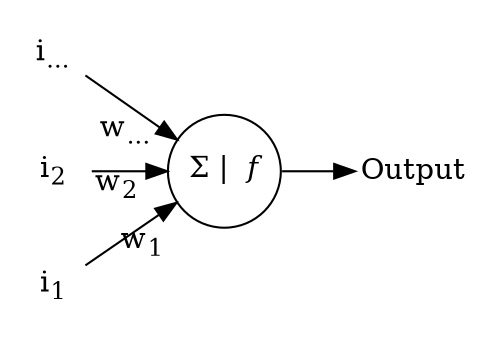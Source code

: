 digraph {

	pad = 0
	margin = 0
	ratio = 0.7
	rankdir = LR

	graph [splines=false, penwidth=0]
	edge [labelangle=15, labeldistance=2.5]
	node [shape="circle"]

	subgraph cluster_l1 {
		node [penwidth=0, margin=0]
		C [label=<i<sub>...</sub>>]
		B [label=<i<sub>2</sub>>]
		A [label=<i<sub>1</sub>>]
	}

	subgraph cluster_l2 {
		D [label=<&#931; |  <i>f</i>>, margin=0.05]
	}

	subgraph cluster_l3 {
		node [margin=0.00, penwidth=0]
		E [label="Output"]
	}

	C -> D [headlabel=<w<sub>...</sub>>, labelangle=25]
	B -> D [headlabel=<w<sub>2</sub>>]
	A -> D [headlabel=<w<sub>1</sub>>]
	D -> E
}
